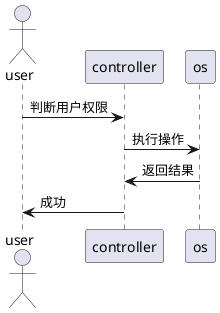 @startuml

actor user
user -> controller:判断用户权限
controller -> os:执行操作
os -> controller:返回结果
controller->user:成功

@enduml